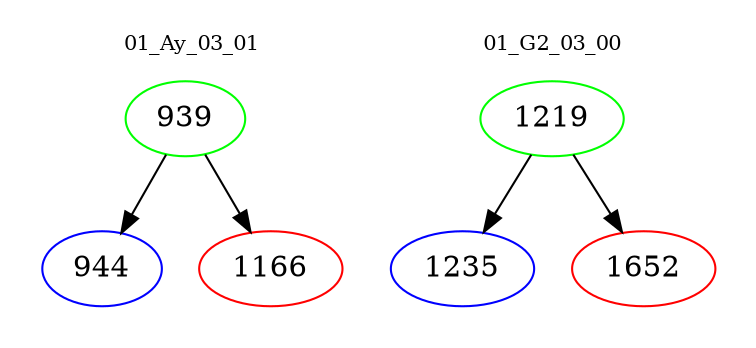 digraph{
subgraph cluster_0 {
color = white
label = "01_Ay_03_01";
fontsize=10;
T0_939 [label="939", color="green"]
T0_939 -> T0_944 [color="black"]
T0_944 [label="944", color="blue"]
T0_939 -> T0_1166 [color="black"]
T0_1166 [label="1166", color="red"]
}
subgraph cluster_1 {
color = white
label = "01_G2_03_00";
fontsize=10;
T1_1219 [label="1219", color="green"]
T1_1219 -> T1_1235 [color="black"]
T1_1235 [label="1235", color="blue"]
T1_1219 -> T1_1652 [color="black"]
T1_1652 [label="1652", color="red"]
}
}
